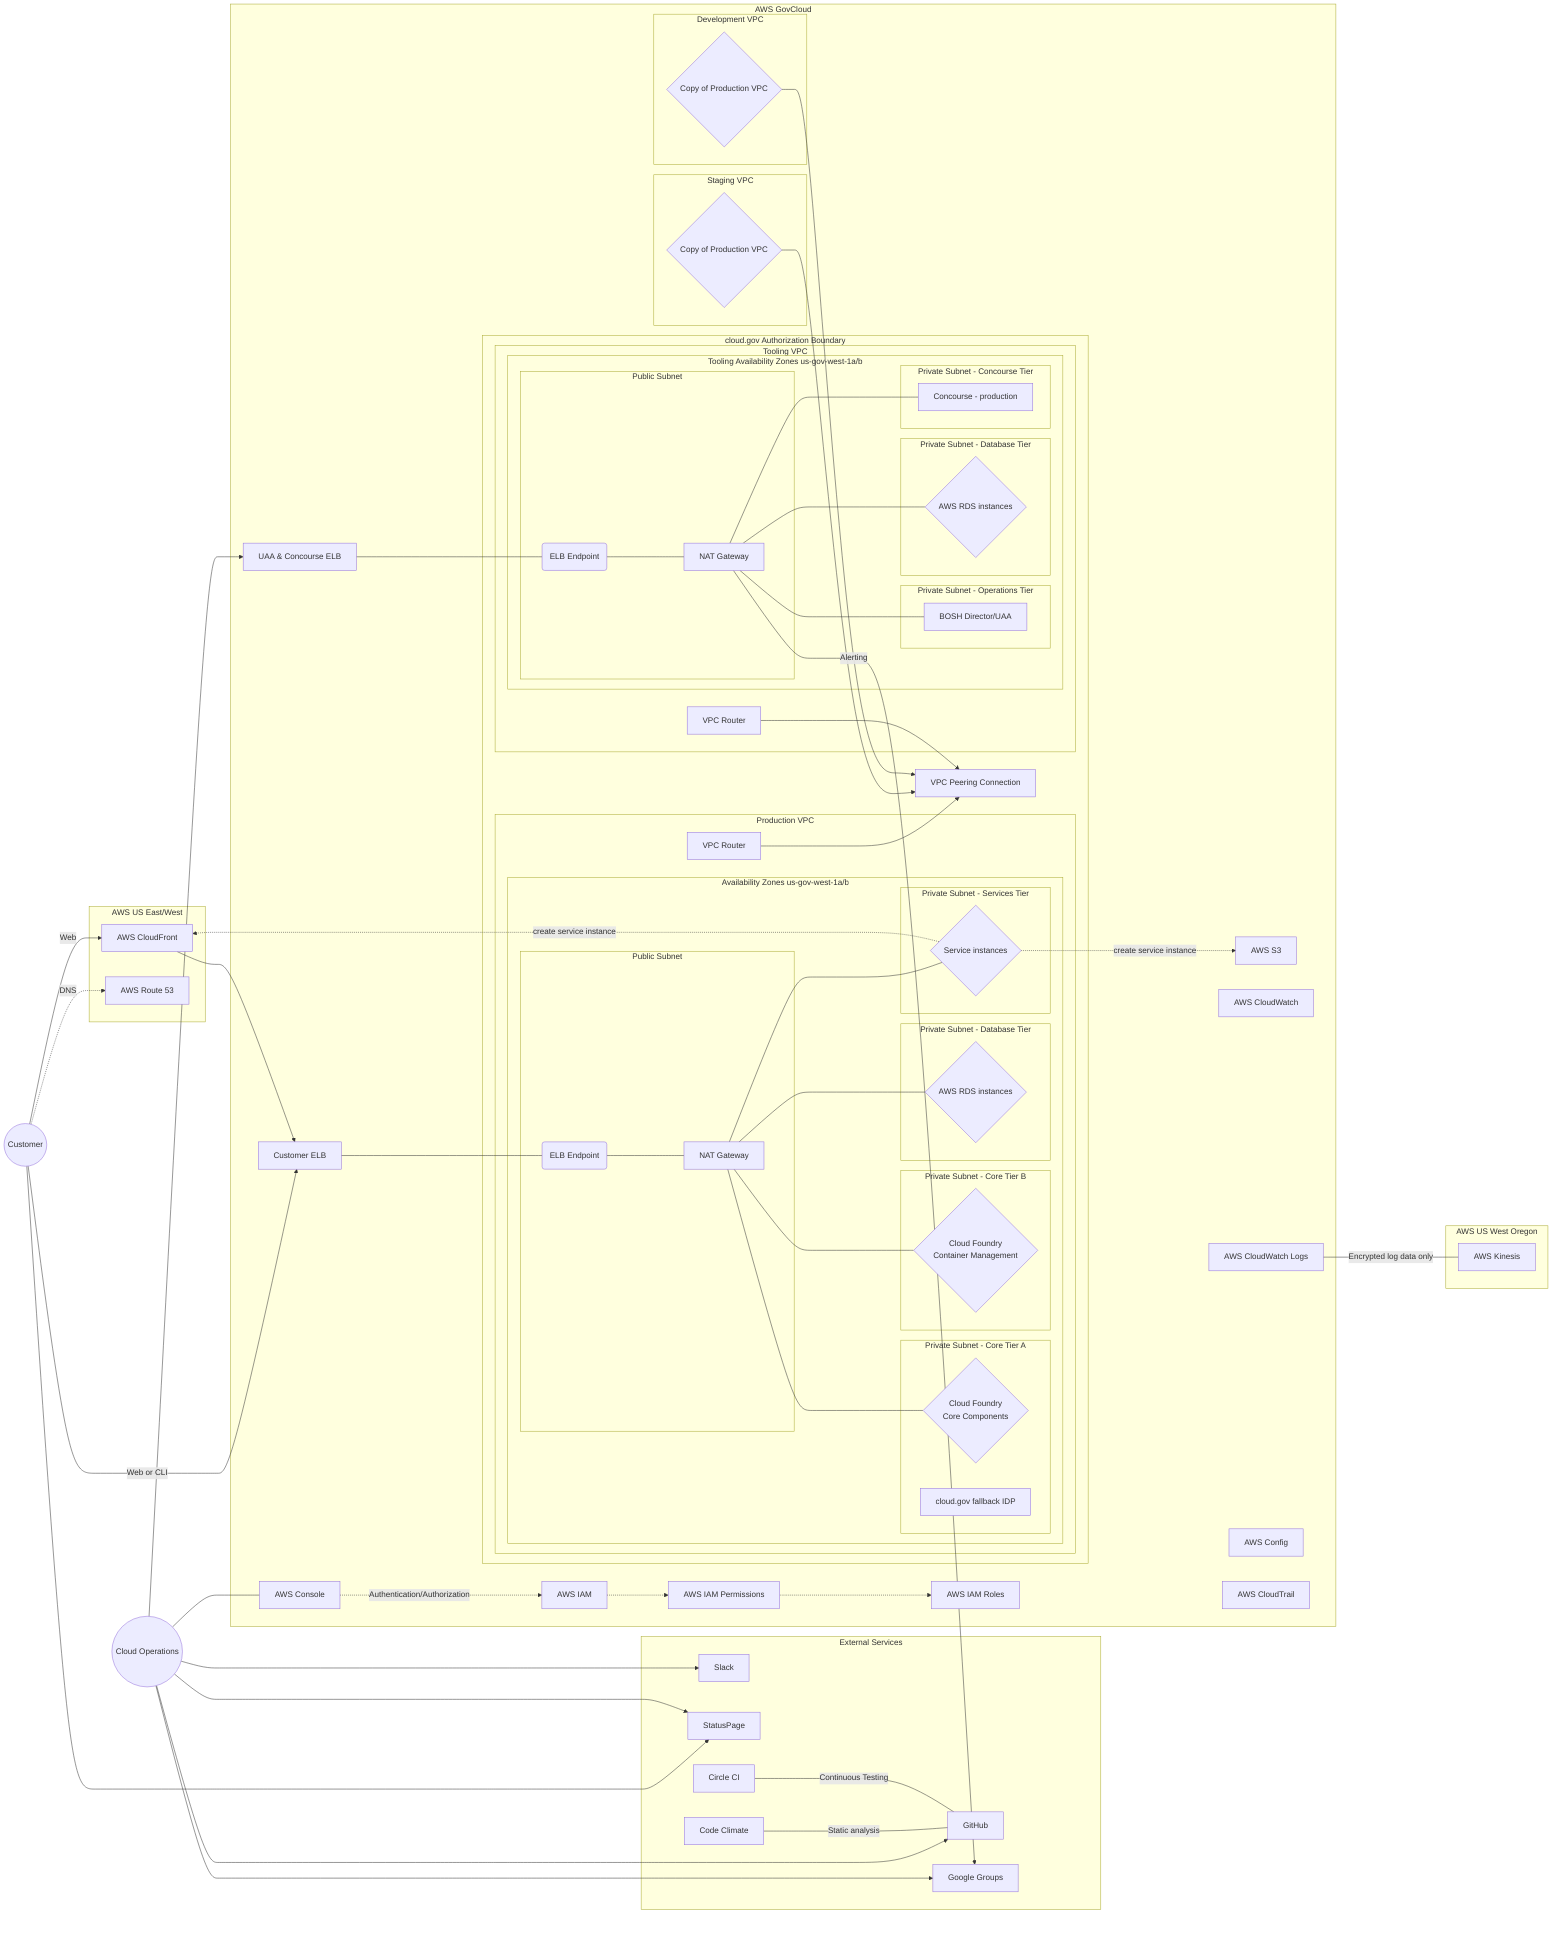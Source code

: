 %% title: 10-1 Network
%% description: Section 10 - System Environment - Figure 10-1 Network
graph LR
  subgraph External Services
    github["GitHub"]
    slack["Slack"]
    statuspage["StatusPage"]
    codeclimate["Code Climate"]
    googlegroups["Google Groups"]
    circle["Circle CI"]
  end
  subgraph AWS US West Oregon
    kinesis["AWS Kinesis"]
  end
  subgraph AWS US East/West
    cloudfront["AWS CloudFront"]
    route53["AWS Route 53"]
  end
  subgraph AWS GovCloud
    apps-elb["Customer ELB"]
    ops-elb["UAA & Concourse ELB"]
    s3["AWS S3"]
    cloudwatch["AWS CloudWatch"]
    cloudwatch-logs["AWS CloudWatch Logs"]
    config["AWS Config"]
    cloudtrail["AWS CloudTrail"]
    iam["AWS IAM"]
    iam-perms["AWS IAM Permissions"]
    iam-roles["AWS IAM Roles"]
    aws-console["AWS Console"]
    subgraph Staging VPC
      vpc-staging{Copy of Production VPC}
    end
    subgraph Development VPC
      vpc-development{Copy of Production VPC}
    end
    subgraph cloud.gov Authorization Boundary
      subgraph Production VPC
        subgraph Availability Zones us-gov-west-1a/b
          subgraph Public Subnet
            prod-nat["NAT Gateway"]
            prod-elb-endpoint("ELB Endpoint")
          end
          subgraph Private Subnet - Core Tier A
            prod-cf{"Cloud Foundry<br>Core Components"}
            idp["cloud.gov fallback IDP"]
          end
          subgraph Private Subnet - Core Tier B
            prod-diego{"Cloud Foundry<br>Container Management"}
          end
          subgraph Private Subnet - Database Tier
            prod-rds{"AWS RDS instances"}
          end
          subgraph Private Subnet - Services Tier
            prod-services{"Service instances"}
          end
        end
        vpc-router-prod["VPC Router"]
      end
      vpc-peering["VPC Peering Connection"]
      subgraph Tooling VPC
        subgraph Tooling Availability Zones us-gov-west-1a/b
          subgraph Public Subnet
            tooling-nat["NAT Gateway"]
            tooling-elb-endpoint("ELB Endpoint")
          end
          subgraph Private Subnet - Operations Tier
            tooling-ops["BOSH Director/UAA"]
          end
          subgraph Private Subnet - Database Tier
            tooling-rds{"AWS RDS instances"}
          end
          subgraph Private Subnet - Concourse Tier
            tooling-concourse["Concourse - production"]
          end
        end
        vpc-router-tooling["VPC Router"]
      end
    end
  end
  customer(("Customer"))
  ops(("Cloud Operations"))

  customer-.DNS.->route53
  customer--Web-->cloudfront
  customer--Web or CLI-->apps-elb
  customer-->statuspage

  cloudfront-->apps-elb
  prod-services-.create service instance.->cloudfront
  prod-services-.create service instance.->s3

  ops-->ops-elb
  ops-->github
  ops-->slack
  ops---aws-console
  ops-->statuspage
  ops-->googlegroups

  codeclimate-- Static analysis --- github
  circle-- Continuous Testing --- github
  tooling-nat--Alerting-->googlegroups

  vpc-router-tooling-->vpc-peering
  vpc-router-prod-->vpc-peering
  vpc-staging-->vpc-peering
  vpc-development-->vpc-peering
  aws-console-."Authentication/Authorization".->iam
  iam-.->iam-perms
  iam-perms-.->iam-roles

  apps-elb---prod-elb-endpoint
  prod-elb-endpoint---prod-nat
  prod-nat---prod-cf
  prod-nat---prod-diego
  prod-nat---prod-rds
  prod-nat---prod-services

  ops-elb---tooling-elb-endpoint
  tooling-elb-endpoint---tooling-nat
  tooling-nat---tooling-ops
  tooling-nat---tooling-rds
  tooling-nat---tooling-concourse

  cloudwatch-logs-- Encrypted log data only --- kinesis